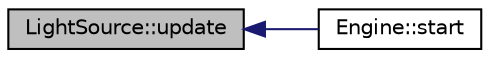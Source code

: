 digraph "LightSource::update"
{
  edge [fontname="Helvetica",fontsize="10",labelfontname="Helvetica",labelfontsize="10"];
  node [fontname="Helvetica",fontsize="10",shape=record];
  rankdir="LR";
  Node16 [label="LightSource::update",height=0.2,width=0.4,color="black", fillcolor="grey75", style="filled", fontcolor="black"];
  Node16 -> Node17 [dir="back",color="midnightblue",fontsize="10",style="solid",fontname="Helvetica"];
  Node17 [label="Engine::start",height=0.2,width=0.4,color="black", fillcolor="white", style="filled",URL="$class_engine.html#a4d8066dd213a03f5420d1bf60f150ca7"];
}
